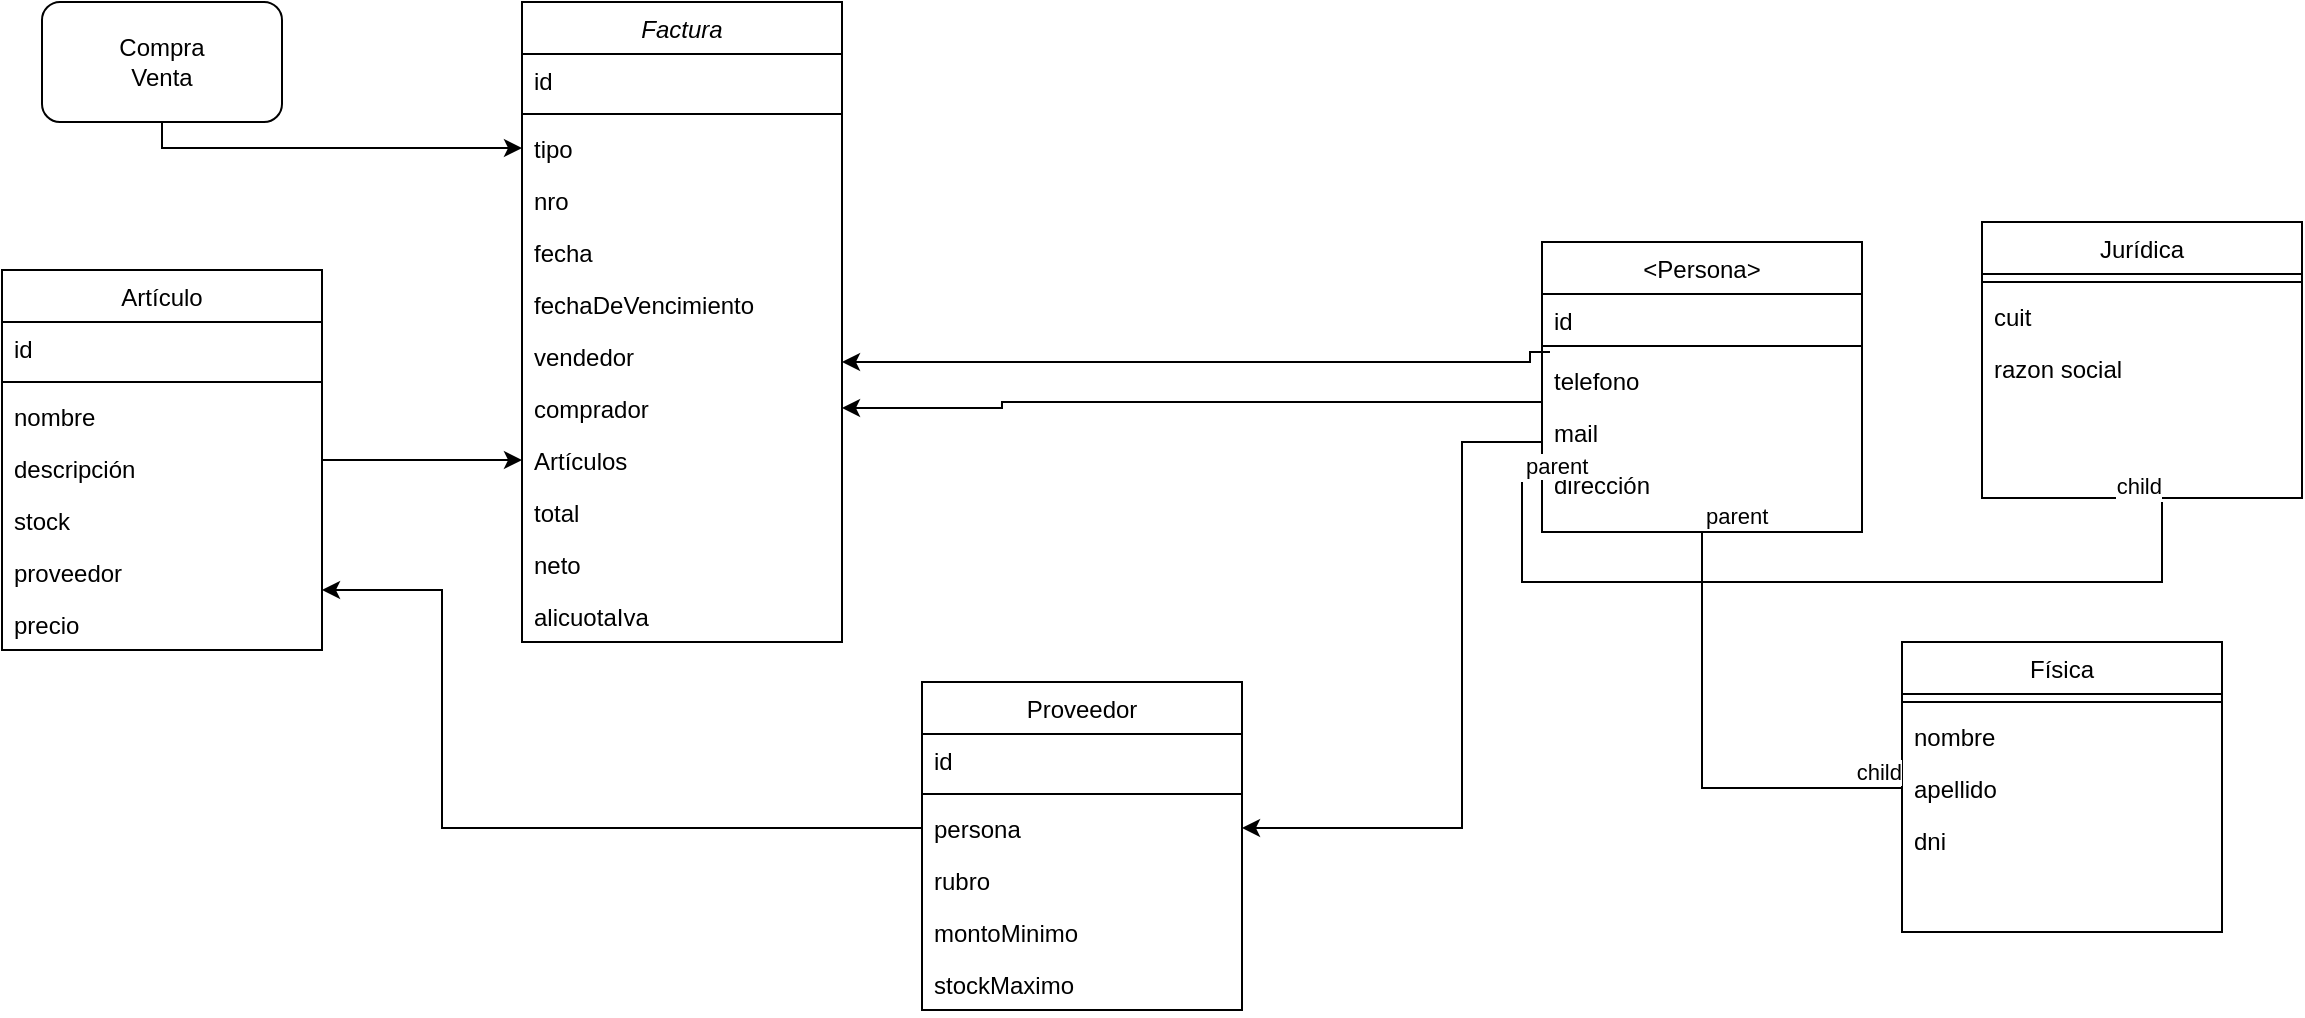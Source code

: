 <mxfile version="18.1.3" type="device"><diagram id="C5RBs43oDa-KdzZeNtuy" name="Page-1"><mxGraphModel dx="1314" dy="529" grid="1" gridSize="10" guides="1" tooltips="1" connect="1" arrows="1" fold="1" page="1" pageScale="1" pageWidth="827" pageHeight="1169" math="0" shadow="0"><root><mxCell id="WIyWlLk6GJQsqaUBKTNV-0"/><mxCell id="WIyWlLk6GJQsqaUBKTNV-1" parent="WIyWlLk6GJQsqaUBKTNV-0"/><mxCell id="zkfFHV4jXpPFQw0GAbJ--0" value="Factura" style="swimlane;fontStyle=2;align=center;verticalAlign=top;childLayout=stackLayout;horizontal=1;startSize=26;horizontalStack=0;resizeParent=1;resizeLast=0;collapsible=1;marginBottom=0;rounded=0;shadow=0;strokeWidth=1;" parent="WIyWlLk6GJQsqaUBKTNV-1" vertex="1"><mxGeometry x="300" y="40" width="160" height="320" as="geometry"><mxRectangle x="230" y="140" width="160" height="26" as="alternateBounds"/></mxGeometry></mxCell><mxCell id="zkfFHV4jXpPFQw0GAbJ--1" value="id " style="text;align=left;verticalAlign=top;spacingLeft=4;spacingRight=4;overflow=hidden;rotatable=0;points=[[0,0.5],[1,0.5]];portConstraint=eastwest;" parent="zkfFHV4jXpPFQw0GAbJ--0" vertex="1"><mxGeometry y="26" width="160" height="26" as="geometry"/></mxCell><mxCell id="zkfFHV4jXpPFQw0GAbJ--4" value="" style="line;html=1;strokeWidth=1;align=left;verticalAlign=middle;spacingTop=-1;spacingLeft=3;spacingRight=3;rotatable=0;labelPosition=right;points=[];portConstraint=eastwest;" parent="zkfFHV4jXpPFQw0GAbJ--0" vertex="1"><mxGeometry y="52" width="160" height="8" as="geometry"/></mxCell><mxCell id="zkfFHV4jXpPFQw0GAbJ--3" value="tipo" style="text;align=left;verticalAlign=top;spacingLeft=4;spacingRight=4;overflow=hidden;rotatable=0;points=[[0,0.5],[1,0.5]];portConstraint=eastwest;rounded=0;shadow=0;html=0;" parent="zkfFHV4jXpPFQw0GAbJ--0" vertex="1"><mxGeometry y="60" width="160" height="26" as="geometry"/></mxCell><mxCell id="zkfFHV4jXpPFQw0GAbJ--2" value="nro" style="text;align=left;verticalAlign=top;spacingLeft=4;spacingRight=4;overflow=hidden;rotatable=0;points=[[0,0.5],[1,0.5]];portConstraint=eastwest;rounded=0;shadow=0;html=0;" parent="zkfFHV4jXpPFQw0GAbJ--0" vertex="1"><mxGeometry y="86" width="160" height="26" as="geometry"/></mxCell><mxCell id="zkfFHV4jXpPFQw0GAbJ--5" value="fecha" style="text;align=left;verticalAlign=top;spacingLeft=4;spacingRight=4;overflow=hidden;rotatable=0;points=[[0,0.5],[1,0.5]];portConstraint=eastwest;" parent="zkfFHV4jXpPFQw0GAbJ--0" vertex="1"><mxGeometry y="112" width="160" height="26" as="geometry"/></mxCell><mxCell id="ojy4GrsR5jR8b2UD_9y1-5" value="fechaDeVencimiento" style="text;align=left;verticalAlign=top;spacingLeft=4;spacingRight=4;overflow=hidden;rotatable=0;points=[[0,0.5],[1,0.5]];portConstraint=eastwest;rounded=0;shadow=0;html=0;" parent="zkfFHV4jXpPFQw0GAbJ--0" vertex="1"><mxGeometry y="138" width="160" height="26" as="geometry"/></mxCell><mxCell id="ojy4GrsR5jR8b2UD_9y1-7" value="vendedor" style="text;align=left;verticalAlign=top;spacingLeft=4;spacingRight=4;overflow=hidden;rotatable=0;points=[[0,0.5],[1,0.5]];portConstraint=eastwest;rounded=0;shadow=0;html=0;" parent="zkfFHV4jXpPFQw0GAbJ--0" vertex="1"><mxGeometry y="164" width="160" height="26" as="geometry"/></mxCell><mxCell id="ojy4GrsR5jR8b2UD_9y1-6" value="comprador" style="text;align=left;verticalAlign=top;spacingLeft=4;spacingRight=4;overflow=hidden;rotatable=0;points=[[0,0.5],[1,0.5]];portConstraint=eastwest;rounded=0;shadow=0;html=0;" parent="zkfFHV4jXpPFQw0GAbJ--0" vertex="1"><mxGeometry y="190" width="160" height="26" as="geometry"/></mxCell><mxCell id="ojy4GrsR5jR8b2UD_9y1-14" value="Artículos" style="text;align=left;verticalAlign=top;spacingLeft=4;spacingRight=4;overflow=hidden;rotatable=0;points=[[0,0.5],[1,0.5]];portConstraint=eastwest;rounded=0;shadow=0;html=0;" parent="zkfFHV4jXpPFQw0GAbJ--0" vertex="1"><mxGeometry y="216" width="160" height="26" as="geometry"/></mxCell><mxCell id="ojy4GrsR5jR8b2UD_9y1-10" value="total" style="text;align=left;verticalAlign=top;spacingLeft=4;spacingRight=4;overflow=hidden;rotatable=0;points=[[0,0.5],[1,0.5]];portConstraint=eastwest;rounded=0;shadow=0;html=0;" parent="zkfFHV4jXpPFQw0GAbJ--0" vertex="1"><mxGeometry y="242" width="160" height="26" as="geometry"/></mxCell><mxCell id="ojy4GrsR5jR8b2UD_9y1-11" value="neto" style="text;align=left;verticalAlign=top;spacingLeft=4;spacingRight=4;overflow=hidden;rotatable=0;points=[[0,0.5],[1,0.5]];portConstraint=eastwest;rounded=0;shadow=0;html=0;" parent="zkfFHV4jXpPFQw0GAbJ--0" vertex="1"><mxGeometry y="268" width="160" height="26" as="geometry"/></mxCell><mxCell id="ojy4GrsR5jR8b2UD_9y1-9" value="alicuotaIva" style="text;align=left;verticalAlign=top;spacingLeft=4;spacingRight=4;overflow=hidden;rotatable=0;points=[[0,0.5],[1,0.5]];portConstraint=eastwest;rounded=0;shadow=0;html=0;" parent="zkfFHV4jXpPFQw0GAbJ--0" vertex="1"><mxGeometry y="294" width="160" height="26" as="geometry"/></mxCell><mxCell id="ojy4GrsR5jR8b2UD_9y1-17" style="edgeStyle=orthogonalEdgeStyle;rounded=0;orthogonalLoop=1;jettySize=auto;html=1;entryX=0;entryY=0.5;entryDx=0;entryDy=0;" parent="WIyWlLk6GJQsqaUBKTNV-1" source="zkfFHV4jXpPFQw0GAbJ--6" target="ojy4GrsR5jR8b2UD_9y1-14" edge="1"><mxGeometry relative="1" as="geometry"/></mxCell><mxCell id="zkfFHV4jXpPFQw0GAbJ--6" value="Artículo" style="swimlane;fontStyle=0;align=center;verticalAlign=top;childLayout=stackLayout;horizontal=1;startSize=26;horizontalStack=0;resizeParent=1;resizeLast=0;collapsible=1;marginBottom=0;rounded=0;shadow=0;strokeWidth=1;" parent="WIyWlLk6GJQsqaUBKTNV-1" vertex="1"><mxGeometry x="40" y="174" width="160" height="190" as="geometry"><mxRectangle x="130" y="380" width="160" height="26" as="alternateBounds"/></mxGeometry></mxCell><mxCell id="zkfFHV4jXpPFQw0GAbJ--7" value="id " style="text;align=left;verticalAlign=top;spacingLeft=4;spacingRight=4;overflow=hidden;rotatable=0;points=[[0,0.5],[1,0.5]];portConstraint=eastwest;" parent="zkfFHV4jXpPFQw0GAbJ--6" vertex="1"><mxGeometry y="26" width="160" height="26" as="geometry"/></mxCell><mxCell id="zkfFHV4jXpPFQw0GAbJ--9" value="" style="line;html=1;strokeWidth=1;align=left;verticalAlign=middle;spacingTop=-1;spacingLeft=3;spacingRight=3;rotatable=0;labelPosition=right;points=[];portConstraint=eastwest;" parent="zkfFHV4jXpPFQw0GAbJ--6" vertex="1"><mxGeometry y="52" width="160" height="8" as="geometry"/></mxCell><mxCell id="zkfFHV4jXpPFQw0GAbJ--8" value="nombre" style="text;align=left;verticalAlign=top;spacingLeft=4;spacingRight=4;overflow=hidden;rotatable=0;points=[[0,0.5],[1,0.5]];portConstraint=eastwest;rounded=0;shadow=0;html=0;" parent="zkfFHV4jXpPFQw0GAbJ--6" vertex="1"><mxGeometry y="60" width="160" height="26" as="geometry"/></mxCell><mxCell id="zkfFHV4jXpPFQw0GAbJ--11" value="descripción" style="text;align=left;verticalAlign=top;spacingLeft=4;spacingRight=4;overflow=hidden;rotatable=0;points=[[0,0.5],[1,0.5]];portConstraint=eastwest;" parent="zkfFHV4jXpPFQw0GAbJ--6" vertex="1"><mxGeometry y="86" width="160" height="26" as="geometry"/></mxCell><mxCell id="ojy4GrsR5jR8b2UD_9y1-0" value="stock" style="text;align=left;verticalAlign=top;spacingLeft=4;spacingRight=4;overflow=hidden;rotatable=0;points=[[0,0.5],[1,0.5]];portConstraint=eastwest;" parent="zkfFHV4jXpPFQw0GAbJ--6" vertex="1"><mxGeometry y="112" width="160" height="26" as="geometry"/></mxCell><mxCell id="thVpv2RLEPysdO_TeI0X-12" value="proveedor" style="text;align=left;verticalAlign=top;spacingLeft=4;spacingRight=4;overflow=hidden;rotatable=0;points=[[0,0.5],[1,0.5]];portConstraint=eastwest;" vertex="1" parent="zkfFHV4jXpPFQw0GAbJ--6"><mxGeometry y="138" width="160" height="26" as="geometry"/></mxCell><mxCell id="ojy4GrsR5jR8b2UD_9y1-1" value="precio" style="text;align=left;verticalAlign=top;spacingLeft=4;spacingRight=4;overflow=hidden;rotatable=0;points=[[0,0.5],[1,0.5]];portConstraint=eastwest;" parent="zkfFHV4jXpPFQw0GAbJ--6" vertex="1"><mxGeometry y="164" width="160" height="26" as="geometry"/></mxCell><mxCell id="zkfFHV4jXpPFQw0GAbJ--13" value="Física" style="swimlane;fontStyle=0;align=center;verticalAlign=top;childLayout=stackLayout;horizontal=1;startSize=26;horizontalStack=0;resizeParent=1;resizeLast=0;collapsible=1;marginBottom=0;rounded=0;shadow=0;strokeWidth=1;" parent="WIyWlLk6GJQsqaUBKTNV-1" vertex="1"><mxGeometry x="990" y="360" width="160" height="145" as="geometry"><mxRectangle x="340" y="380" width="170" height="26" as="alternateBounds"/></mxGeometry></mxCell><mxCell id="zkfFHV4jXpPFQw0GAbJ--15" value="" style="line;html=1;strokeWidth=1;align=left;verticalAlign=middle;spacingTop=-1;spacingLeft=3;spacingRight=3;rotatable=0;labelPosition=right;points=[];portConstraint=eastwest;" parent="zkfFHV4jXpPFQw0GAbJ--13" vertex="1"><mxGeometry y="26" width="160" height="8" as="geometry"/></mxCell><mxCell id="ojy4GrsR5jR8b2UD_9y1-3" value="nombre" style="text;align=left;verticalAlign=top;spacingLeft=4;spacingRight=4;overflow=hidden;rotatable=0;points=[[0,0.5],[1,0.5]];portConstraint=eastwest;" parent="zkfFHV4jXpPFQw0GAbJ--13" vertex="1"><mxGeometry y="34" width="160" height="26" as="geometry"/></mxCell><mxCell id="ojy4GrsR5jR8b2UD_9y1-4" value="apellido" style="text;align=left;verticalAlign=top;spacingLeft=4;spacingRight=4;overflow=hidden;rotatable=0;points=[[0,0.5],[1,0.5]];portConstraint=eastwest;" parent="zkfFHV4jXpPFQw0GAbJ--13" vertex="1"><mxGeometry y="60" width="160" height="26" as="geometry"/></mxCell><mxCell id="thVpv2RLEPysdO_TeI0X-57" value="dni" style="text;align=left;verticalAlign=top;spacingLeft=4;spacingRight=4;overflow=hidden;rotatable=0;points=[[0,0.5],[1,0.5]];portConstraint=eastwest;" vertex="1" parent="zkfFHV4jXpPFQw0GAbJ--13"><mxGeometry y="86" width="160" height="26" as="geometry"/></mxCell><mxCell id="thVpv2RLEPysdO_TeI0X-26" style="edgeStyle=orthogonalEdgeStyle;rounded=0;orthogonalLoop=1;jettySize=auto;html=1;" edge="1" parent="WIyWlLk6GJQsqaUBKTNV-1" source="thVpv2RLEPysdO_TeI0X-17" target="ojy4GrsR5jR8b2UD_9y1-6"><mxGeometry relative="1" as="geometry"><Array as="points"><mxPoint x="540" y="240"/><mxPoint x="540" y="243"/></Array></mxGeometry></mxCell><mxCell id="thVpv2RLEPysdO_TeI0X-68" style="edgeStyle=orthogonalEdgeStyle;rounded=0;orthogonalLoop=1;jettySize=auto;html=1;" edge="1" parent="WIyWlLk6GJQsqaUBKTNV-1" source="thVpv2RLEPysdO_TeI0X-17" target="thVpv2RLEPysdO_TeI0X-66"><mxGeometry relative="1" as="geometry"><Array as="points"><mxPoint x="770" y="260"/><mxPoint x="770" y="453"/></Array></mxGeometry></mxCell><mxCell id="thVpv2RLEPysdO_TeI0X-17" value="&lt;Persona&gt;" style="swimlane;fontStyle=0;align=center;verticalAlign=top;childLayout=stackLayout;horizontal=1;startSize=26;horizontalStack=0;resizeParent=1;resizeLast=0;collapsible=1;marginBottom=0;rounded=0;shadow=0;strokeWidth=1;" vertex="1" parent="WIyWlLk6GJQsqaUBKTNV-1"><mxGeometry x="810" y="160" width="160" height="145" as="geometry"><mxRectangle x="340" y="380" width="170" height="26" as="alternateBounds"/></mxGeometry></mxCell><mxCell id="thVpv2RLEPysdO_TeI0X-18" value="id" style="text;align=left;verticalAlign=top;spacingLeft=4;spacingRight=4;overflow=hidden;rotatable=0;points=[[0,0.5],[1,0.5]];portConstraint=eastwest;" vertex="1" parent="thVpv2RLEPysdO_TeI0X-17"><mxGeometry y="26" width="160" height="22" as="geometry"/></mxCell><mxCell id="thVpv2RLEPysdO_TeI0X-19" value="" style="line;html=1;strokeWidth=1;align=left;verticalAlign=middle;spacingTop=-1;spacingLeft=3;spacingRight=3;rotatable=0;labelPosition=right;points=[];portConstraint=eastwest;" vertex="1" parent="thVpv2RLEPysdO_TeI0X-17"><mxGeometry y="48" width="160" height="8" as="geometry"/></mxCell><mxCell id="thVpv2RLEPysdO_TeI0X-23" value="telefono" style="text;align=left;verticalAlign=top;spacingLeft=4;spacingRight=4;overflow=hidden;rotatable=0;points=[[0,0.5],[1,0.5]];portConstraint=eastwest;" vertex="1" parent="thVpv2RLEPysdO_TeI0X-17"><mxGeometry y="56" width="160" height="26" as="geometry"/></mxCell><mxCell id="thVpv2RLEPysdO_TeI0X-24" value="mail" style="text;align=left;verticalAlign=top;spacingLeft=4;spacingRight=4;overflow=hidden;rotatable=0;points=[[0,0.5],[1,0.5]];portConstraint=eastwest;" vertex="1" parent="thVpv2RLEPysdO_TeI0X-17"><mxGeometry y="82" width="160" height="26" as="geometry"/></mxCell><mxCell id="thVpv2RLEPysdO_TeI0X-30" value="dirección" style="text;align=left;verticalAlign=top;spacingLeft=4;spacingRight=4;overflow=hidden;rotatable=0;points=[[0,0.5],[1,0.5]];portConstraint=eastwest;" vertex="1" parent="thVpv2RLEPysdO_TeI0X-17"><mxGeometry y="108" width="160" height="26" as="geometry"/></mxCell><mxCell id="thVpv2RLEPysdO_TeI0X-27" style="edgeStyle=orthogonalEdgeStyle;rounded=0;orthogonalLoop=1;jettySize=auto;html=1;exitX=0.025;exitY=-0.038;exitDx=0;exitDy=0;exitPerimeter=0;" edge="1" parent="WIyWlLk6GJQsqaUBKTNV-1" source="thVpv2RLEPysdO_TeI0X-23" target="ojy4GrsR5jR8b2UD_9y1-7"><mxGeometry relative="1" as="geometry"><mxPoint x="600" y="220" as="sourcePoint"/><Array as="points"><mxPoint x="804" y="220"/></Array></mxGeometry></mxCell><mxCell id="thVpv2RLEPysdO_TeI0X-29" style="edgeStyle=orthogonalEdgeStyle;rounded=0;orthogonalLoop=1;jettySize=auto;html=1;entryX=0;entryY=0.5;entryDx=0;entryDy=0;" edge="1" parent="WIyWlLk6GJQsqaUBKTNV-1" source="thVpv2RLEPysdO_TeI0X-28" target="zkfFHV4jXpPFQw0GAbJ--3"><mxGeometry relative="1" as="geometry"><Array as="points"><mxPoint x="120" y="113"/></Array></mxGeometry></mxCell><mxCell id="thVpv2RLEPysdO_TeI0X-28" value="Compra&lt;br&gt;Venta" style="rounded=1;whiteSpace=wrap;html=1;" vertex="1" parent="WIyWlLk6GJQsqaUBKTNV-1"><mxGeometry x="60" y="40" width="120" height="60" as="geometry"/></mxCell><mxCell id="thVpv2RLEPysdO_TeI0X-31" value="Jurídica" style="swimlane;fontStyle=0;align=center;verticalAlign=top;childLayout=stackLayout;horizontal=1;startSize=26;horizontalStack=0;resizeParent=1;resizeLast=0;collapsible=1;marginBottom=0;rounded=0;shadow=0;strokeWidth=1;" vertex="1" parent="WIyWlLk6GJQsqaUBKTNV-1"><mxGeometry x="1030" y="150" width="160" height="138" as="geometry"><mxRectangle x="340" y="380" width="170" height="26" as="alternateBounds"/></mxGeometry></mxCell><mxCell id="thVpv2RLEPysdO_TeI0X-33" value="" style="line;html=1;strokeWidth=1;align=left;verticalAlign=middle;spacingTop=-1;spacingLeft=3;spacingRight=3;rotatable=0;labelPosition=right;points=[];portConstraint=eastwest;" vertex="1" parent="thVpv2RLEPysdO_TeI0X-31"><mxGeometry y="26" width="160" height="8" as="geometry"/></mxCell><mxCell id="thVpv2RLEPysdO_TeI0X-34" value="cuit" style="text;align=left;verticalAlign=top;spacingLeft=4;spacingRight=4;overflow=hidden;rotatable=0;points=[[0,0.5],[1,0.5]];portConstraint=eastwest;" vertex="1" parent="thVpv2RLEPysdO_TeI0X-31"><mxGeometry y="34" width="160" height="26" as="geometry"/></mxCell><mxCell id="thVpv2RLEPysdO_TeI0X-35" value="razon social" style="text;align=left;verticalAlign=top;spacingLeft=4;spacingRight=4;overflow=hidden;rotatable=0;points=[[0,0.5],[1,0.5]];portConstraint=eastwest;" vertex="1" parent="thVpv2RLEPysdO_TeI0X-31"><mxGeometry y="60" width="160" height="26" as="geometry"/></mxCell><mxCell id="thVpv2RLEPysdO_TeI0X-65" style="edgeStyle=orthogonalEdgeStyle;rounded=0;orthogonalLoop=1;jettySize=auto;html=1;entryX=1;entryY=-0.154;entryDx=0;entryDy=0;entryPerimeter=0;" edge="1" parent="WIyWlLk6GJQsqaUBKTNV-1" source="thVpv2RLEPysdO_TeI0X-59" target="ojy4GrsR5jR8b2UD_9y1-1"><mxGeometry relative="1" as="geometry"><Array as="points"><mxPoint x="260" y="453"/><mxPoint x="260" y="334"/></Array></mxGeometry></mxCell><mxCell id="thVpv2RLEPysdO_TeI0X-59" value="Proveedor" style="swimlane;fontStyle=0;align=center;verticalAlign=top;childLayout=stackLayout;horizontal=1;startSize=26;horizontalStack=0;resizeParent=1;resizeLast=0;collapsible=1;marginBottom=0;rounded=0;shadow=0;strokeWidth=1;" vertex="1" parent="WIyWlLk6GJQsqaUBKTNV-1"><mxGeometry x="500" y="380" width="160" height="164" as="geometry"><mxRectangle x="340" y="380" width="170" height="26" as="alternateBounds"/></mxGeometry></mxCell><mxCell id="thVpv2RLEPysdO_TeI0X-60" value="id" style="text;align=left;verticalAlign=top;spacingLeft=4;spacingRight=4;overflow=hidden;rotatable=0;points=[[0,0.5],[1,0.5]];portConstraint=eastwest;" vertex="1" parent="thVpv2RLEPysdO_TeI0X-59"><mxGeometry y="26" width="160" height="26" as="geometry"/></mxCell><mxCell id="thVpv2RLEPysdO_TeI0X-61" value="" style="line;html=1;strokeWidth=1;align=left;verticalAlign=middle;spacingTop=-1;spacingLeft=3;spacingRight=3;rotatable=0;labelPosition=right;points=[];portConstraint=eastwest;" vertex="1" parent="thVpv2RLEPysdO_TeI0X-59"><mxGeometry y="52" width="160" height="8" as="geometry"/></mxCell><mxCell id="thVpv2RLEPysdO_TeI0X-66" value="persona" style="text;align=left;verticalAlign=top;spacingLeft=4;spacingRight=4;overflow=hidden;rotatable=0;points=[[0,0.5],[1,0.5]];portConstraint=eastwest;rounded=0;shadow=0;html=0;" vertex="1" parent="thVpv2RLEPysdO_TeI0X-59"><mxGeometry y="60" width="160" height="26" as="geometry"/></mxCell><mxCell id="thVpv2RLEPysdO_TeI0X-67" value="rubro" style="text;align=left;verticalAlign=top;spacingLeft=4;spacingRight=4;overflow=hidden;rotatable=0;points=[[0,0.5],[1,0.5]];portConstraint=eastwest;rounded=0;shadow=0;html=0;" vertex="1" parent="thVpv2RLEPysdO_TeI0X-59"><mxGeometry y="86" width="160" height="26" as="geometry"/></mxCell><mxCell id="thVpv2RLEPysdO_TeI0X-69" value="montoMinimo" style="text;align=left;verticalAlign=top;spacingLeft=4;spacingRight=4;overflow=hidden;rotatable=0;points=[[0,0.5],[1,0.5]];portConstraint=eastwest;rounded=0;shadow=0;html=0;" vertex="1" parent="thVpv2RLEPysdO_TeI0X-59"><mxGeometry y="112" width="160" height="26" as="geometry"/></mxCell><mxCell id="thVpv2RLEPysdO_TeI0X-70" value="stockMaximo" style="text;align=left;verticalAlign=top;spacingLeft=4;spacingRight=4;overflow=hidden;rotatable=0;points=[[0,0.5],[1,0.5]];portConstraint=eastwest;rounded=0;shadow=0;html=0;" vertex="1" parent="thVpv2RLEPysdO_TeI0X-59"><mxGeometry y="138" width="160" height="26" as="geometry"/></mxCell><mxCell id="thVpv2RLEPysdO_TeI0X-74" value="" style="endArrow=none;html=1;edgeStyle=orthogonalEdgeStyle;rounded=0;" edge="1" parent="WIyWlLk6GJQsqaUBKTNV-1"><mxGeometry relative="1" as="geometry"><mxPoint x="800" y="280" as="sourcePoint"/><mxPoint x="1120" y="290" as="targetPoint"/><Array as="points"><mxPoint x="800" y="330"/><mxPoint x="1120" y="330"/></Array></mxGeometry></mxCell><mxCell id="thVpv2RLEPysdO_TeI0X-75" value="parent" style="edgeLabel;resizable=0;html=1;align=left;verticalAlign=bottom;" connectable="0" vertex="1" parent="thVpv2RLEPysdO_TeI0X-74"><mxGeometry x="-1" relative="1" as="geometry"/></mxCell><mxCell id="thVpv2RLEPysdO_TeI0X-76" value="child" style="edgeLabel;resizable=0;html=1;align=right;verticalAlign=bottom;" connectable="0" vertex="1" parent="thVpv2RLEPysdO_TeI0X-74"><mxGeometry x="1" relative="1" as="geometry"/></mxCell><mxCell id="thVpv2RLEPysdO_TeI0X-77" value="" style="endArrow=none;html=1;edgeStyle=orthogonalEdgeStyle;rounded=0;exitX=0.5;exitY=1;exitDx=0;exitDy=0;entryX=0;entryY=0.5;entryDx=0;entryDy=0;" edge="1" parent="WIyWlLk6GJQsqaUBKTNV-1" source="thVpv2RLEPysdO_TeI0X-17" target="ojy4GrsR5jR8b2UD_9y1-4"><mxGeometry relative="1" as="geometry"><mxPoint x="560" y="300" as="sourcePoint"/><mxPoint x="720" y="300" as="targetPoint"/></mxGeometry></mxCell><mxCell id="thVpv2RLEPysdO_TeI0X-78" value="parent" style="edgeLabel;resizable=0;html=1;align=left;verticalAlign=bottom;" connectable="0" vertex="1" parent="thVpv2RLEPysdO_TeI0X-77"><mxGeometry x="-1" relative="1" as="geometry"/></mxCell><mxCell id="thVpv2RLEPysdO_TeI0X-79" value="child" style="edgeLabel;resizable=0;html=1;align=right;verticalAlign=bottom;" connectable="0" vertex="1" parent="thVpv2RLEPysdO_TeI0X-77"><mxGeometry x="1" relative="1" as="geometry"/></mxCell></root></mxGraphModel></diagram></mxfile>